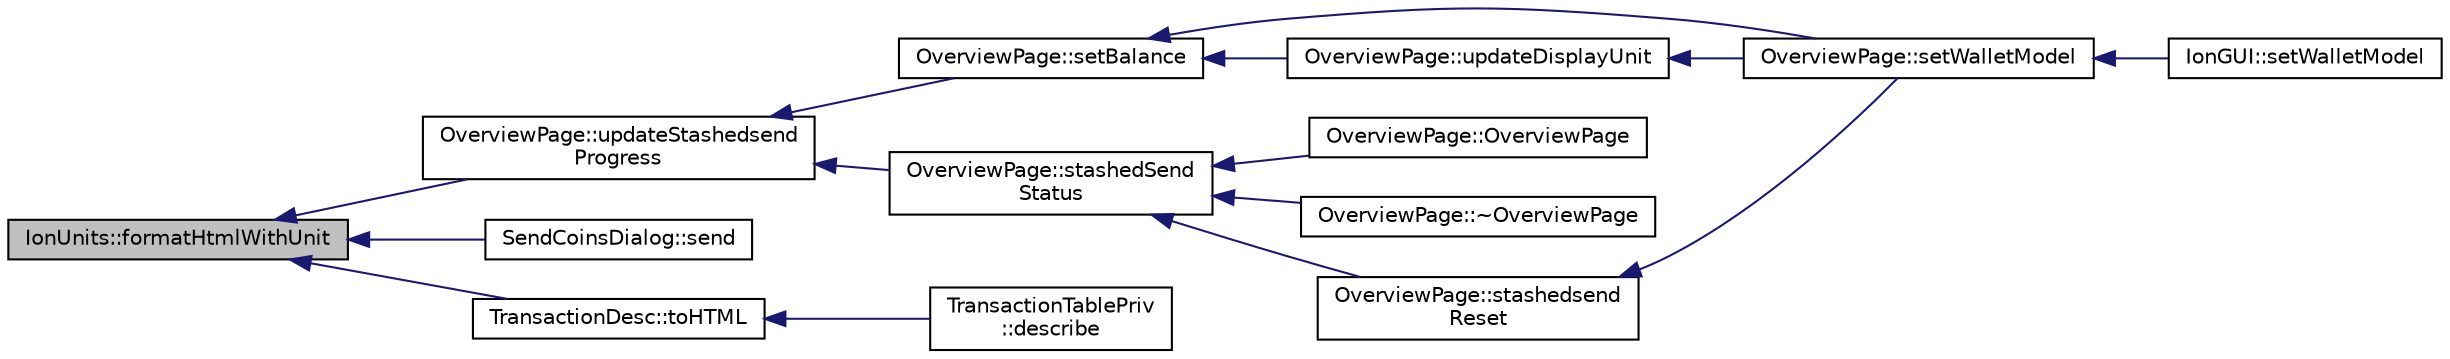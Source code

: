 digraph "IonUnits::formatHtmlWithUnit"
{
  edge [fontname="Helvetica",fontsize="10",labelfontname="Helvetica",labelfontsize="10"];
  node [fontname="Helvetica",fontsize="10",shape=record];
  rankdir="LR";
  Node234 [label="IonUnits::formatHtmlWithUnit",height=0.2,width=0.4,color="black", fillcolor="grey75", style="filled", fontcolor="black"];
  Node234 -> Node235 [dir="back",color="midnightblue",fontsize="10",style="solid",fontname="Helvetica"];
  Node235 [label="OverviewPage::updateStashedsend\lProgress",height=0.2,width=0.4,color="black", fillcolor="white", style="filled",URL="$d1/d91/class_overview_page.html#acf4dda06d83173e5c701f4953c6a09aa"];
  Node235 -> Node236 [dir="back",color="midnightblue",fontsize="10",style="solid",fontname="Helvetica"];
  Node236 [label="OverviewPage::setBalance",height=0.2,width=0.4,color="black", fillcolor="white", style="filled",URL="$d1/d91/class_overview_page.html#a070a269ea7c7aacf129e6325fcd8343a"];
  Node236 -> Node237 [dir="back",color="midnightblue",fontsize="10",style="solid",fontname="Helvetica"];
  Node237 [label="OverviewPage::setWalletModel",height=0.2,width=0.4,color="black", fillcolor="white", style="filled",URL="$d1/d91/class_overview_page.html#a2ed52a3a87e9c74fee38fa873c9bc71f"];
  Node237 -> Node238 [dir="back",color="midnightblue",fontsize="10",style="solid",fontname="Helvetica"];
  Node238 [label="IonGUI::setWalletModel",height=0.2,width=0.4,color="black", fillcolor="white", style="filled",URL="$dc/d0b/class_ion_g_u_i.html#a37f87db65498b036d387c705a749c45d",tooltip="Set the wallet model. "];
  Node236 -> Node239 [dir="back",color="midnightblue",fontsize="10",style="solid",fontname="Helvetica"];
  Node239 [label="OverviewPage::updateDisplayUnit",height=0.2,width=0.4,color="black", fillcolor="white", style="filled",URL="$d1/d91/class_overview_page.html#a03f19b9afd9af4b72d9bba7b0c7cf900"];
  Node239 -> Node237 [dir="back",color="midnightblue",fontsize="10",style="solid",fontname="Helvetica"];
  Node235 -> Node240 [dir="back",color="midnightblue",fontsize="10",style="solid",fontname="Helvetica"];
  Node240 [label="OverviewPage::stashedSend\lStatus",height=0.2,width=0.4,color="black", fillcolor="white", style="filled",URL="$d1/d91/class_overview_page.html#ac6d1b3475132a87b31c1510014e4d0e7"];
  Node240 -> Node241 [dir="back",color="midnightblue",fontsize="10",style="solid",fontname="Helvetica"];
  Node241 [label="OverviewPage::OverviewPage",height=0.2,width=0.4,color="black", fillcolor="white", style="filled",URL="$d1/d91/class_overview_page.html#a18c1a29cab6b745b25e701b20f234932"];
  Node240 -> Node242 [dir="back",color="midnightblue",fontsize="10",style="solid",fontname="Helvetica"];
  Node242 [label="OverviewPage::~OverviewPage",height=0.2,width=0.4,color="black", fillcolor="white", style="filled",URL="$d1/d91/class_overview_page.html#a7fd68a7bebc327e3bbef2226b41298aa"];
  Node240 -> Node243 [dir="back",color="midnightblue",fontsize="10",style="solid",fontname="Helvetica"];
  Node243 [label="OverviewPage::stashedsend\lReset",height=0.2,width=0.4,color="black", fillcolor="white", style="filled",URL="$d1/d91/class_overview_page.html#a6b87c065c31ccd136f541edd3bb73134"];
  Node243 -> Node237 [dir="back",color="midnightblue",fontsize="10",style="solid",fontname="Helvetica"];
  Node234 -> Node244 [dir="back",color="midnightblue",fontsize="10",style="solid",fontname="Helvetica"];
  Node244 [label="SendCoinsDialog::send",height=0.2,width=0.4,color="black", fillcolor="white", style="filled",URL="$d6/de6/class_send_coins_dialog.html#afd8d436a16ea7dba1276e8fdfdc8b2d3"];
  Node234 -> Node245 [dir="back",color="midnightblue",fontsize="10",style="solid",fontname="Helvetica"];
  Node245 [label="TransactionDesc::toHTML",height=0.2,width=0.4,color="black", fillcolor="white", style="filled",URL="$d4/da9/class_transaction_desc.html#ab7c9dbb2048aae121dd9d75df86e64f4"];
  Node245 -> Node246 [dir="back",color="midnightblue",fontsize="10",style="solid",fontname="Helvetica"];
  Node246 [label="TransactionTablePriv\l::describe",height=0.2,width=0.4,color="black", fillcolor="white", style="filled",URL="$d2/ddb/class_transaction_table_priv.html#ab08d44e16bf6dd95b5b83959b3013780"];
}
